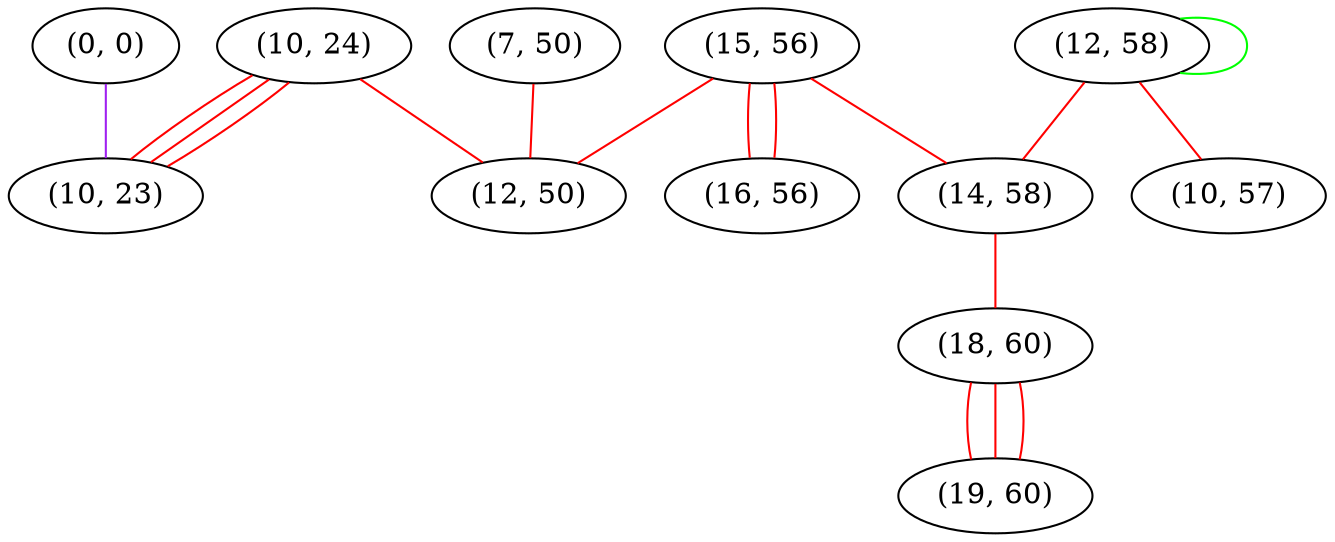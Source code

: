 graph "" {
"(0, 0)";
"(15, 56)";
"(10, 24)";
"(12, 58)";
"(7, 50)";
"(12, 50)";
"(14, 58)";
"(18, 60)";
"(10, 23)";
"(19, 60)";
"(16, 56)";
"(10, 57)";
"(0, 0)" -- "(10, 23)"  [color=purple, key=0, weight=4];
"(15, 56)" -- "(12, 50)"  [color=red, key=0, weight=1];
"(15, 56)" -- "(14, 58)"  [color=red, key=0, weight=1];
"(15, 56)" -- "(16, 56)"  [color=red, key=0, weight=1];
"(15, 56)" -- "(16, 56)"  [color=red, key=1, weight=1];
"(10, 24)" -- "(10, 23)"  [color=red, key=0, weight=1];
"(10, 24)" -- "(10, 23)"  [color=red, key=1, weight=1];
"(10, 24)" -- "(10, 23)"  [color=red, key=2, weight=1];
"(10, 24)" -- "(12, 50)"  [color=red, key=0, weight=1];
"(12, 58)" -- "(12, 58)"  [color=green, key=0, weight=2];
"(12, 58)" -- "(14, 58)"  [color=red, key=0, weight=1];
"(12, 58)" -- "(10, 57)"  [color=red, key=0, weight=1];
"(7, 50)" -- "(12, 50)"  [color=red, key=0, weight=1];
"(14, 58)" -- "(18, 60)"  [color=red, key=0, weight=1];
"(18, 60)" -- "(19, 60)"  [color=red, key=0, weight=1];
"(18, 60)" -- "(19, 60)"  [color=red, key=1, weight=1];
"(18, 60)" -- "(19, 60)"  [color=red, key=2, weight=1];
}
